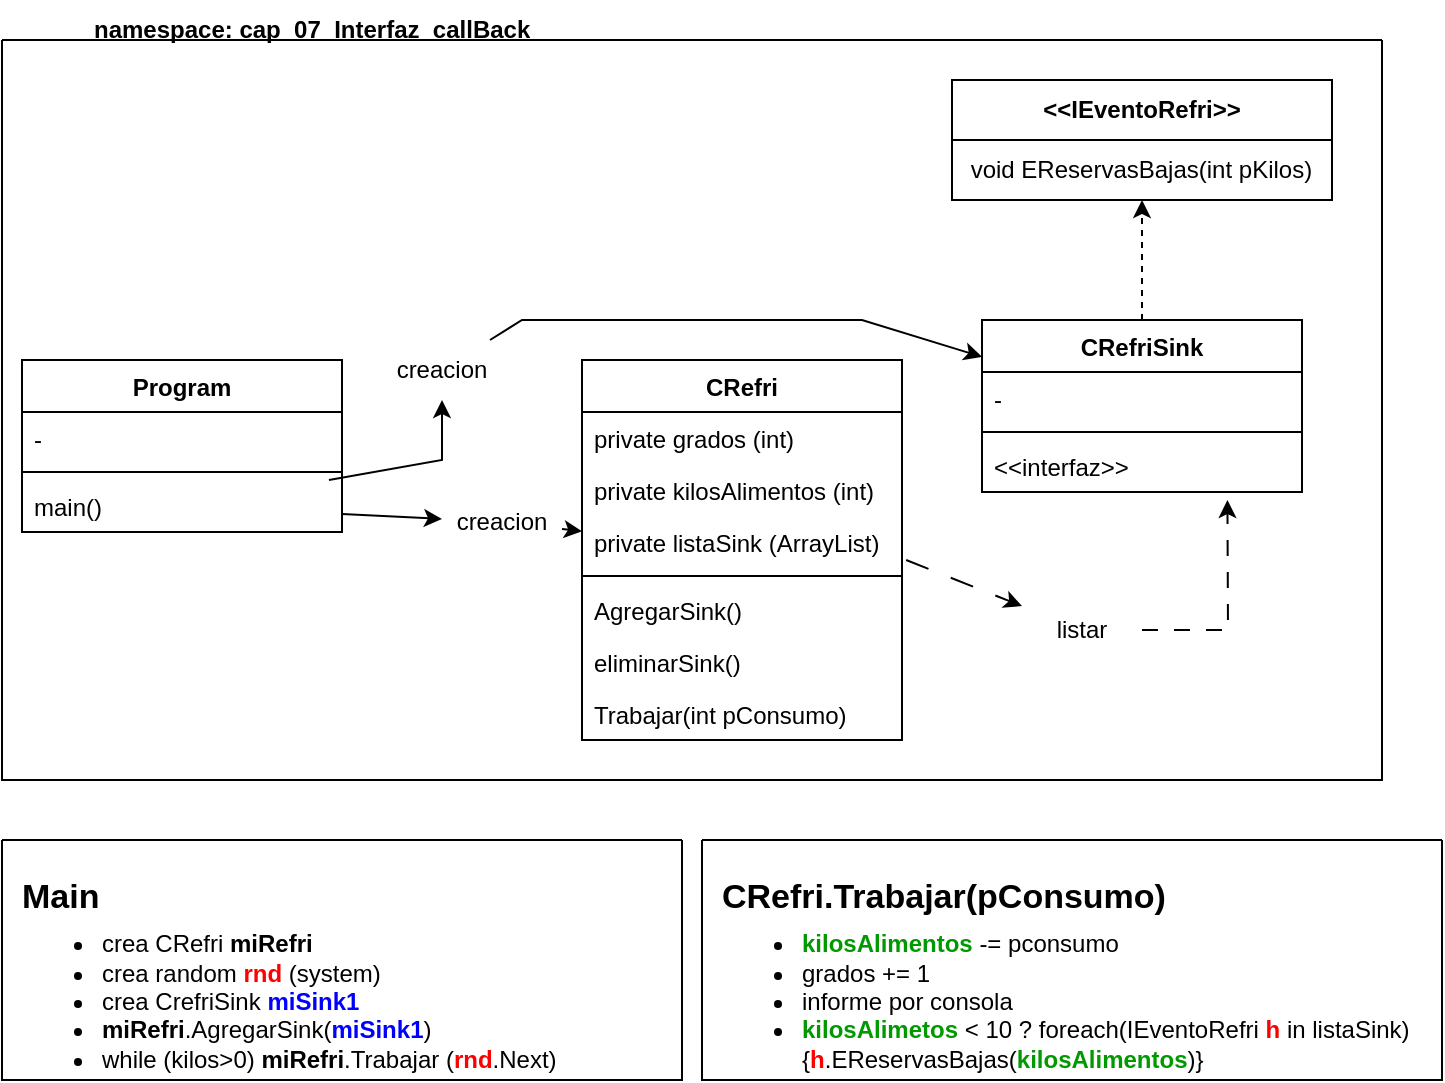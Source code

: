 <mxfile version="21.3.5" type="device">
  <diagram name="Página-1" id="5dtUnebFbV_o5ScnACAx">
    <mxGraphModel dx="794" dy="438" grid="1" gridSize="10" guides="1" tooltips="1" connect="1" arrows="1" fold="1" page="1" pageScale="1" pageWidth="827" pageHeight="1169" math="0" shadow="0">
      <root>
        <mxCell id="0" />
        <mxCell id="1" parent="0" />
        <mxCell id="4jXJYEMPRa_kS_Lo8OoQ-4" value="&lt;b&gt;&amp;lt;&amp;lt;IEventoRefri&amp;gt;&amp;gt;&lt;/b&gt;" style="swimlane;fontStyle=0;childLayout=stackLayout;horizontal=1;startSize=30;horizontalStack=0;resizeParent=1;resizeParentMax=0;resizeLast=0;collapsible=1;marginBottom=0;whiteSpace=wrap;html=1;" vertex="1" parent="1">
          <mxGeometry x="515" y="160" width="190" height="60" as="geometry" />
        </mxCell>
        <mxCell id="4jXJYEMPRa_kS_Lo8OoQ-5" value="&amp;nbsp;void EReservasBajas(int pKilos)" style="text;strokeColor=none;fillColor=none;align=left;verticalAlign=middle;spacingLeft=4;spacingRight=4;overflow=hidden;points=[[0,0.5],[1,0.5]];portConstraint=eastwest;rotatable=0;whiteSpace=wrap;html=1;" vertex="1" parent="4jXJYEMPRa_kS_Lo8OoQ-4">
          <mxGeometry y="30" width="190" height="30" as="geometry" />
        </mxCell>
        <mxCell id="4jXJYEMPRa_kS_Lo8OoQ-17" value="CRefriSink" style="swimlane;fontStyle=1;align=center;verticalAlign=top;childLayout=stackLayout;horizontal=1;startSize=26;horizontalStack=0;resizeParent=1;resizeParentMax=0;resizeLast=0;collapsible=1;marginBottom=0;whiteSpace=wrap;html=1;" vertex="1" parent="1">
          <mxGeometry x="530" y="280" width="160" height="86" as="geometry" />
        </mxCell>
        <mxCell id="4jXJYEMPRa_kS_Lo8OoQ-18" value="-" style="text;strokeColor=none;fillColor=none;align=left;verticalAlign=top;spacingLeft=4;spacingRight=4;overflow=hidden;rotatable=0;points=[[0,0.5],[1,0.5]];portConstraint=eastwest;whiteSpace=wrap;html=1;" vertex="1" parent="4jXJYEMPRa_kS_Lo8OoQ-17">
          <mxGeometry y="26" width="160" height="26" as="geometry" />
        </mxCell>
        <mxCell id="4jXJYEMPRa_kS_Lo8OoQ-19" value="" style="line;strokeWidth=1;fillColor=none;align=left;verticalAlign=middle;spacingTop=-1;spacingLeft=3;spacingRight=3;rotatable=0;labelPosition=right;points=[];portConstraint=eastwest;strokeColor=inherit;" vertex="1" parent="4jXJYEMPRa_kS_Lo8OoQ-17">
          <mxGeometry y="52" width="160" height="8" as="geometry" />
        </mxCell>
        <mxCell id="4jXJYEMPRa_kS_Lo8OoQ-20" value="&amp;lt;&amp;lt;interfaz&amp;gt;&amp;gt;" style="text;strokeColor=none;fillColor=none;align=left;verticalAlign=top;spacingLeft=4;spacingRight=4;overflow=hidden;rotatable=0;points=[[0,0.5],[1,0.5]];portConstraint=eastwest;whiteSpace=wrap;html=1;" vertex="1" parent="4jXJYEMPRa_kS_Lo8OoQ-17">
          <mxGeometry y="60" width="160" height="26" as="geometry" />
        </mxCell>
        <mxCell id="4jXJYEMPRa_kS_Lo8OoQ-21" value="" style="endArrow=classic;html=1;rounded=0;exitX=0.5;exitY=0;exitDx=0;exitDy=0;dashed=1;" edge="1" parent="1" source="4jXJYEMPRa_kS_Lo8OoQ-17" target="4jXJYEMPRa_kS_Lo8OoQ-4">
          <mxGeometry width="50" height="50" relative="1" as="geometry">
            <mxPoint x="380" y="250" as="sourcePoint" />
            <mxPoint x="430" y="200" as="targetPoint" />
          </mxGeometry>
        </mxCell>
        <mxCell id="4jXJYEMPRa_kS_Lo8OoQ-23" value="CRefri" style="swimlane;fontStyle=1;align=center;verticalAlign=top;childLayout=stackLayout;horizontal=1;startSize=26;horizontalStack=0;resizeParent=1;resizeParentMax=0;resizeLast=0;collapsible=1;marginBottom=0;whiteSpace=wrap;html=1;" vertex="1" parent="1">
          <mxGeometry x="330" y="300" width="160" height="190" as="geometry" />
        </mxCell>
        <mxCell id="4jXJYEMPRa_kS_Lo8OoQ-24" value="private grados (int)&lt;br&gt;" style="text;strokeColor=none;fillColor=none;align=left;verticalAlign=top;spacingLeft=4;spacingRight=4;overflow=hidden;rotatable=0;points=[[0,0.5],[1,0.5]];portConstraint=eastwest;whiteSpace=wrap;html=1;" vertex="1" parent="4jXJYEMPRa_kS_Lo8OoQ-23">
          <mxGeometry y="26" width="160" height="26" as="geometry" />
        </mxCell>
        <mxCell id="4jXJYEMPRa_kS_Lo8OoQ-27" value="private kilosAlimentos (int)" style="text;strokeColor=none;fillColor=none;align=left;verticalAlign=top;spacingLeft=4;spacingRight=4;overflow=hidden;rotatable=0;points=[[0,0.5],[1,0.5]];portConstraint=eastwest;whiteSpace=wrap;html=1;" vertex="1" parent="4jXJYEMPRa_kS_Lo8OoQ-23">
          <mxGeometry y="52" width="160" height="26" as="geometry" />
        </mxCell>
        <mxCell id="4jXJYEMPRa_kS_Lo8OoQ-28" value="private listaSink (ArrayList)" style="text;strokeColor=none;fillColor=none;align=left;verticalAlign=top;spacingLeft=4;spacingRight=4;overflow=hidden;rotatable=0;points=[[0,0.5],[1,0.5]];portConstraint=eastwest;whiteSpace=wrap;html=1;" vertex="1" parent="4jXJYEMPRa_kS_Lo8OoQ-23">
          <mxGeometry y="78" width="160" height="26" as="geometry" />
        </mxCell>
        <mxCell id="4jXJYEMPRa_kS_Lo8OoQ-25" value="" style="line;strokeWidth=1;fillColor=none;align=left;verticalAlign=middle;spacingTop=-1;spacingLeft=3;spacingRight=3;rotatable=0;labelPosition=right;points=[];portConstraint=eastwest;strokeColor=inherit;" vertex="1" parent="4jXJYEMPRa_kS_Lo8OoQ-23">
          <mxGeometry y="104" width="160" height="8" as="geometry" />
        </mxCell>
        <mxCell id="4jXJYEMPRa_kS_Lo8OoQ-26" value="AgregarSink()" style="text;strokeColor=none;fillColor=none;align=left;verticalAlign=top;spacingLeft=4;spacingRight=4;overflow=hidden;rotatable=0;points=[[0,0.5],[1,0.5]];portConstraint=eastwest;whiteSpace=wrap;html=1;" vertex="1" parent="4jXJYEMPRa_kS_Lo8OoQ-23">
          <mxGeometry y="112" width="160" height="26" as="geometry" />
        </mxCell>
        <mxCell id="4jXJYEMPRa_kS_Lo8OoQ-29" value="eliminarSink()" style="text;strokeColor=none;fillColor=none;align=left;verticalAlign=top;spacingLeft=4;spacingRight=4;overflow=hidden;rotatable=0;points=[[0,0.5],[1,0.5]];portConstraint=eastwest;whiteSpace=wrap;html=1;" vertex="1" parent="4jXJYEMPRa_kS_Lo8OoQ-23">
          <mxGeometry y="138" width="160" height="26" as="geometry" />
        </mxCell>
        <mxCell id="4jXJYEMPRa_kS_Lo8OoQ-30" value="Trabajar(int pConsumo)" style="text;strokeColor=none;fillColor=none;align=left;verticalAlign=top;spacingLeft=4;spacingRight=4;overflow=hidden;rotatable=0;points=[[0,0.5],[1,0.5]];portConstraint=eastwest;whiteSpace=wrap;html=1;" vertex="1" parent="4jXJYEMPRa_kS_Lo8OoQ-23">
          <mxGeometry y="164" width="160" height="26" as="geometry" />
        </mxCell>
        <mxCell id="4jXJYEMPRa_kS_Lo8OoQ-37" value="" style="endArrow=classic;html=1;rounded=0;" edge="1" parent="1" source="4jXJYEMPRa_kS_Lo8OoQ-45" target="4jXJYEMPRa_kS_Lo8OoQ-23">
          <mxGeometry width="50" height="50" relative="1" as="geometry">
            <mxPoint x="240" y="350" as="sourcePoint" />
            <mxPoint x="290" y="300" as="targetPoint" />
          </mxGeometry>
        </mxCell>
        <mxCell id="4jXJYEMPRa_kS_Lo8OoQ-38" value="" style="swimlane;startSize=0;" vertex="1" parent="1">
          <mxGeometry x="40" y="140" width="690" height="370" as="geometry" />
        </mxCell>
        <mxCell id="4jXJYEMPRa_kS_Lo8OoQ-44" value="creacion" style="text;html=1;strokeColor=none;fillColor=none;align=center;verticalAlign=middle;whiteSpace=wrap;rounded=0;" vertex="1" parent="4jXJYEMPRa_kS_Lo8OoQ-38">
          <mxGeometry x="190" y="150" width="60" height="30" as="geometry" />
        </mxCell>
        <mxCell id="4jXJYEMPRa_kS_Lo8OoQ-33" value="Program" style="swimlane;fontStyle=1;align=center;verticalAlign=top;childLayout=stackLayout;horizontal=1;startSize=26;horizontalStack=0;resizeParent=1;resizeParentMax=0;resizeLast=0;collapsible=1;marginBottom=0;whiteSpace=wrap;html=1;" vertex="1" parent="4jXJYEMPRa_kS_Lo8OoQ-38">
          <mxGeometry x="10" y="160" width="160" height="86" as="geometry" />
        </mxCell>
        <mxCell id="4jXJYEMPRa_kS_Lo8OoQ-34" value="-" style="text;strokeColor=none;fillColor=none;align=left;verticalAlign=top;spacingLeft=4;spacingRight=4;overflow=hidden;rotatable=0;points=[[0,0.5],[1,0.5]];portConstraint=eastwest;whiteSpace=wrap;html=1;" vertex="1" parent="4jXJYEMPRa_kS_Lo8OoQ-33">
          <mxGeometry y="26" width="160" height="26" as="geometry" />
        </mxCell>
        <mxCell id="4jXJYEMPRa_kS_Lo8OoQ-35" value="" style="line;strokeWidth=1;fillColor=none;align=left;verticalAlign=middle;spacingTop=-1;spacingLeft=3;spacingRight=3;rotatable=0;labelPosition=right;points=[];portConstraint=eastwest;strokeColor=inherit;" vertex="1" parent="4jXJYEMPRa_kS_Lo8OoQ-33">
          <mxGeometry y="52" width="160" height="8" as="geometry" />
        </mxCell>
        <mxCell id="4jXJYEMPRa_kS_Lo8OoQ-36" value="main()" style="text;strokeColor=none;fillColor=none;align=left;verticalAlign=top;spacingLeft=4;spacingRight=4;overflow=hidden;rotatable=0;points=[[0,0.5],[1,0.5]];portConstraint=eastwest;whiteSpace=wrap;html=1;" vertex="1" parent="4jXJYEMPRa_kS_Lo8OoQ-33">
          <mxGeometry y="60" width="160" height="26" as="geometry" />
        </mxCell>
        <mxCell id="4jXJYEMPRa_kS_Lo8OoQ-48" value="" style="endArrow=classic;html=1;rounded=0;" edge="1" parent="4jXJYEMPRa_kS_Lo8OoQ-38" source="4jXJYEMPRa_kS_Lo8OoQ-36" target="4jXJYEMPRa_kS_Lo8OoQ-44">
          <mxGeometry width="50" height="50" relative="1" as="geometry">
            <mxPoint x="170" y="215" as="sourcePoint" />
            <mxPoint x="450" y="148" as="targetPoint" />
            <Array as="points">
              <mxPoint x="220" y="210" />
            </Array>
          </mxGeometry>
        </mxCell>
        <mxCell id="4jXJYEMPRa_kS_Lo8OoQ-50" value="listar" style="text;html=1;strokeColor=none;fillColor=none;align=center;verticalAlign=middle;whiteSpace=wrap;rounded=0;" vertex="1" parent="4jXJYEMPRa_kS_Lo8OoQ-38">
          <mxGeometry x="510" y="280" width="60" height="30" as="geometry" />
        </mxCell>
        <mxCell id="4jXJYEMPRa_kS_Lo8OoQ-39" value="&lt;b&gt;namespace: cap_07_Interfaz_callBack&lt;/b&gt;" style="text;strokeColor=none;fillColor=none;align=left;verticalAlign=middle;spacingLeft=4;spacingRight=4;overflow=hidden;points=[[0,0.5],[1,0.5]];portConstraint=eastwest;rotatable=0;whiteSpace=wrap;html=1;" vertex="1" parent="1">
          <mxGeometry x="80" y="120" width="330" height="30" as="geometry" />
        </mxCell>
        <mxCell id="4jXJYEMPRa_kS_Lo8OoQ-40" value="" style="swimlane;startSize=0;" vertex="1" parent="1">
          <mxGeometry x="40" y="540" width="340" height="120" as="geometry" />
        </mxCell>
        <mxCell id="4jXJYEMPRa_kS_Lo8OoQ-41" value="&lt;h1 style=&quot;line-height: 0%;&quot;&gt;&lt;font style=&quot;font-size: 17px;&quot;&gt;Main&lt;/font&gt;&lt;/h1&gt;&lt;p&gt;&lt;/p&gt;&lt;ul&gt;&lt;li&gt;crea CRefri &lt;b&gt;miRefri&lt;/b&gt;&lt;/li&gt;&lt;li&gt;crea random &lt;font style=&quot;font-weight: bold;&quot; color=&quot;#ff0000&quot;&gt;rnd &lt;/font&gt;(system)&lt;/li&gt;&lt;li&gt;crea CrefriSink &lt;b&gt;&lt;font color=&quot;#0000ff&quot;&gt;miSink1&lt;/font&gt;&lt;/b&gt;&lt;/li&gt;&lt;li&gt;&lt;b&gt;miRefri&lt;/b&gt;.AgregarSink(&lt;b&gt;&lt;font color=&quot;#0000ff&quot;&gt;miSink1&lt;/font&gt;&lt;/b&gt;)&lt;/li&gt;&lt;li&gt;while (kilos&amp;gt;0) &lt;b&gt;miRefri&lt;/b&gt;.Trabajar (&lt;b&gt;&lt;font color=&quot;#ff0000&quot;&gt;rnd&lt;/font&gt;&lt;/b&gt;.Next)&lt;/li&gt;&lt;/ul&gt;&lt;p&gt;&lt;/p&gt;" style="text;html=1;strokeColor=none;fillColor=none;spacing=5;spacingTop=-20;whiteSpace=wrap;overflow=hidden;rounded=0;" vertex="1" parent="4jXJYEMPRa_kS_Lo8OoQ-40">
          <mxGeometry x="5" y="20" width="325" height="100" as="geometry" />
        </mxCell>
        <mxCell id="4jXJYEMPRa_kS_Lo8OoQ-43" value="" style="endArrow=classic;html=1;rounded=0;" edge="1" parent="1" source="4jXJYEMPRa_kS_Lo8OoQ-44" target="4jXJYEMPRa_kS_Lo8OoQ-17">
          <mxGeometry width="50" height="50" relative="1" as="geometry">
            <mxPoint x="340" y="350" as="sourcePoint" />
            <mxPoint x="390" y="300" as="targetPoint" />
            <Array as="points">
              <mxPoint x="300" y="280" />
              <mxPoint x="470" y="280" />
            </Array>
          </mxGeometry>
        </mxCell>
        <mxCell id="4jXJYEMPRa_kS_Lo8OoQ-46" value="" style="endArrow=classic;html=1;rounded=0;" edge="1" parent="1" source="4jXJYEMPRa_kS_Lo8OoQ-36" target="4jXJYEMPRa_kS_Lo8OoQ-45">
          <mxGeometry width="50" height="50" relative="1" as="geometry">
            <mxPoint x="250" y="380" as="sourcePoint" />
            <mxPoint x="330" y="388" as="targetPoint" />
          </mxGeometry>
        </mxCell>
        <mxCell id="4jXJYEMPRa_kS_Lo8OoQ-45" value="creacion" style="text;html=1;strokeColor=none;fillColor=none;align=center;verticalAlign=middle;whiteSpace=wrap;rounded=0;" vertex="1" parent="1">
          <mxGeometry x="260" y="366" width="60" height="30" as="geometry" />
        </mxCell>
        <mxCell id="4jXJYEMPRa_kS_Lo8OoQ-51" value="" style="endArrow=classic;html=1;rounded=0;exitX=1.013;exitY=0.846;exitDx=0;exitDy=0;exitPerimeter=0;dashed=1;dashPattern=12 12;" edge="1" parent="1" source="4jXJYEMPRa_kS_Lo8OoQ-28" target="4jXJYEMPRa_kS_Lo8OoQ-50">
          <mxGeometry width="50" height="50" relative="1" as="geometry">
            <mxPoint x="492" y="400" as="sourcePoint" />
            <mxPoint x="610" y="366" as="targetPoint" />
            <Array as="points" />
          </mxGeometry>
        </mxCell>
        <mxCell id="4jXJYEMPRa_kS_Lo8OoQ-52" value="" style="endArrow=classic;startArrow=none;html=1;rounded=0;entryX=0.767;entryY=1.154;entryDx=0;entryDy=0;entryPerimeter=0;startFill=0;dashed=1;dashPattern=8 8;" edge="1" parent="1" source="4jXJYEMPRa_kS_Lo8OoQ-50" target="4jXJYEMPRa_kS_Lo8OoQ-20">
          <mxGeometry width="50" height="50" relative="1" as="geometry">
            <mxPoint x="340" y="350" as="sourcePoint" />
            <mxPoint x="690" y="570.667" as="targetPoint" />
            <Array as="points">
              <mxPoint x="653" y="435" />
            </Array>
          </mxGeometry>
        </mxCell>
        <mxCell id="4jXJYEMPRa_kS_Lo8OoQ-55" value="" style="swimlane;startSize=0;" vertex="1" parent="1">
          <mxGeometry x="390" y="540" width="370" height="120" as="geometry" />
        </mxCell>
        <mxCell id="4jXJYEMPRa_kS_Lo8OoQ-56" value="&lt;h1 style=&quot;line-height: 0%;&quot;&gt;&lt;span style=&quot;font-size: 17px;&quot;&gt;CRefri.Trabajar(pConsumo)&lt;/span&gt;&lt;/h1&gt;&lt;p&gt;&lt;/p&gt;&lt;ul&gt;&lt;li&gt;&lt;font color=&quot;#009900&quot;&gt;&lt;b&gt;kilosAlimentos &lt;/b&gt;&lt;/font&gt;-= pconsumo&lt;/li&gt;&lt;li&gt;grados += 1&lt;/li&gt;&lt;li&gt;informe por consola&lt;/li&gt;&lt;li&gt;&lt;b&gt;&lt;font color=&quot;#009900&quot;&gt;kilosAlimetos &lt;/font&gt;&lt;/b&gt;&amp;lt; 10 ? foreach(IEventoRefri &lt;b&gt;&lt;font color=&quot;#ff0000&quot;&gt;h &lt;/font&gt;&lt;/b&gt;in listaSink){&lt;b&gt;&lt;font color=&quot;#ff0000&quot;&gt;h&lt;/font&gt;&lt;/b&gt;.EReservasBajas(&lt;b&gt;&lt;font color=&quot;#009900&quot;&gt;kilosAlimentos&lt;/font&gt;&lt;/b&gt;)}&lt;/li&gt;&lt;/ul&gt;&lt;p&gt;&lt;/p&gt;" style="text;html=1;strokeColor=none;fillColor=none;spacing=5;spacingTop=-20;whiteSpace=wrap;overflow=hidden;rounded=0;" vertex="1" parent="4jXJYEMPRa_kS_Lo8OoQ-55">
          <mxGeometry x="5" y="20" width="365" height="100" as="geometry" />
        </mxCell>
      </root>
    </mxGraphModel>
  </diagram>
</mxfile>
